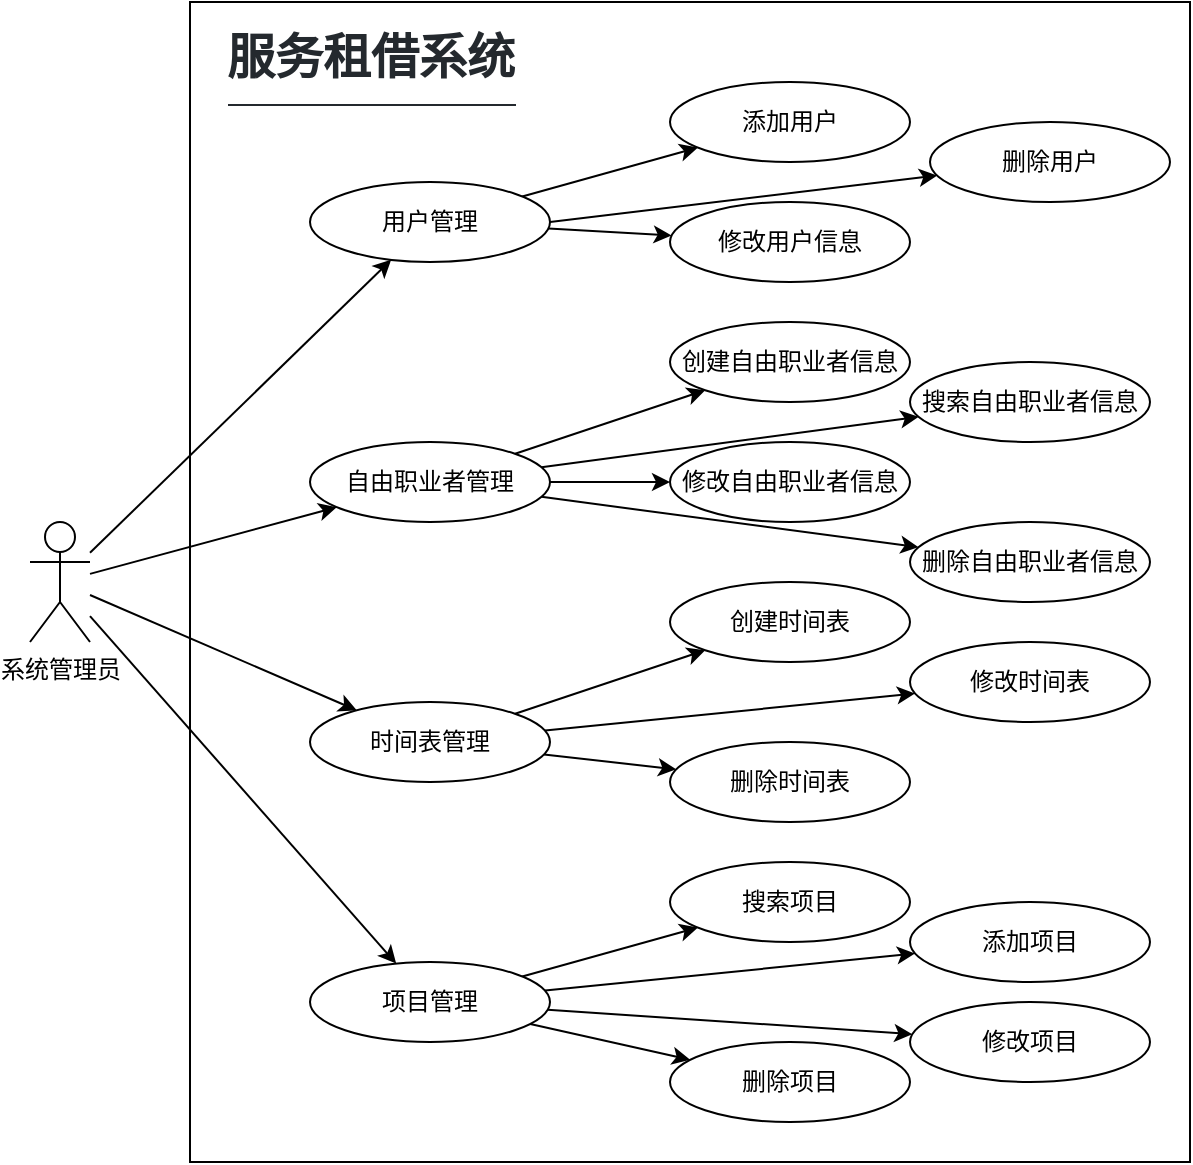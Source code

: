 <mxfile version="14.5.1" type="device"><diagram id="1xBqRx87FY6eesFkqxoe" name="第 1 页"><mxGraphModel dx="1038" dy="1776" grid="1" gridSize="10" guides="1" tooltips="1" connect="1" arrows="1" fold="1" page="1" pageScale="1" pageWidth="827" pageHeight="1169" math="0" shadow="0"><root><mxCell id="0"/><mxCell id="1" parent="0"/><mxCell id="eQxCzeJJ0ppAsiNiL5WZ-15" value="" style="edgeStyle=none;rounded=0;orthogonalLoop=1;jettySize=auto;html=1;" edge="1" parent="1" source="eQxCzeJJ0ppAsiNiL5WZ-1" target="eQxCzeJJ0ppAsiNiL5WZ-10"><mxGeometry relative="1" as="geometry"/></mxCell><mxCell id="eQxCzeJJ0ppAsiNiL5WZ-16" value="" style="edgeStyle=none;rounded=0;orthogonalLoop=1;jettySize=auto;html=1;" edge="1" parent="1" source="eQxCzeJJ0ppAsiNiL5WZ-1" target="eQxCzeJJ0ppAsiNiL5WZ-9"><mxGeometry relative="1" as="geometry"/></mxCell><mxCell id="eQxCzeJJ0ppAsiNiL5WZ-17" value="" style="edgeStyle=none;rounded=0;orthogonalLoop=1;jettySize=auto;html=1;" edge="1" parent="1" source="eQxCzeJJ0ppAsiNiL5WZ-1" target="eQxCzeJJ0ppAsiNiL5WZ-4"><mxGeometry relative="1" as="geometry"/></mxCell><mxCell id="eQxCzeJJ0ppAsiNiL5WZ-18" value="" style="edgeStyle=none;rounded=0;orthogonalLoop=1;jettySize=auto;html=1;" edge="1" parent="1" source="eQxCzeJJ0ppAsiNiL5WZ-1" target="eQxCzeJJ0ppAsiNiL5WZ-11"><mxGeometry relative="1" as="geometry"/></mxCell><mxCell id="eQxCzeJJ0ppAsiNiL5WZ-1" value="系统管理员" style="shape=umlActor;verticalLabelPosition=bottom;verticalAlign=top;html=1;outlineConnect=0;" vertex="1" parent="1"><mxGeometry x="120" y="220" width="30" height="60" as="geometry"/></mxCell><mxCell id="eQxCzeJJ0ppAsiNiL5WZ-22" style="edgeStyle=none;rounded=0;orthogonalLoop=1;jettySize=auto;html=1;exitX=1;exitY=0.5;exitDx=0;exitDy=0;" edge="1" parent="1" source="eQxCzeJJ0ppAsiNiL5WZ-4" target="eQxCzeJJ0ppAsiNiL5WZ-20"><mxGeometry relative="1" as="geometry"/></mxCell><mxCell id="eQxCzeJJ0ppAsiNiL5WZ-23" style="edgeStyle=none;rounded=0;orthogonalLoop=1;jettySize=auto;html=1;" edge="1" parent="1" source="eQxCzeJJ0ppAsiNiL5WZ-4" target="eQxCzeJJ0ppAsiNiL5WZ-19"><mxGeometry relative="1" as="geometry"/></mxCell><mxCell id="eQxCzeJJ0ppAsiNiL5WZ-24" style="edgeStyle=none;rounded=0;orthogonalLoop=1;jettySize=auto;html=1;" edge="1" parent="1" source="eQxCzeJJ0ppAsiNiL5WZ-4" target="eQxCzeJJ0ppAsiNiL5WZ-21"><mxGeometry relative="1" as="geometry"/></mxCell><mxCell id="eQxCzeJJ0ppAsiNiL5WZ-4" value="用户管理" style="ellipse;whiteSpace=wrap;html=1;" vertex="1" parent="1"><mxGeometry x="260" y="50" width="120" height="40" as="geometry"/></mxCell><mxCell id="eQxCzeJJ0ppAsiNiL5WZ-26" style="edgeStyle=none;rounded=0;orthogonalLoop=1;jettySize=auto;html=1;" edge="1" parent="1" source="eQxCzeJJ0ppAsiNiL5WZ-9" target="eQxCzeJJ0ppAsiNiL5WZ-25"><mxGeometry relative="1" as="geometry"/></mxCell><mxCell id="eQxCzeJJ0ppAsiNiL5WZ-28" style="edgeStyle=none;rounded=0;orthogonalLoop=1;jettySize=auto;html=1;" edge="1" parent="1" source="eQxCzeJJ0ppAsiNiL5WZ-9" target="eQxCzeJJ0ppAsiNiL5WZ-27"><mxGeometry relative="1" as="geometry"/></mxCell><mxCell id="eQxCzeJJ0ppAsiNiL5WZ-30" style="edgeStyle=none;rounded=0;orthogonalLoop=1;jettySize=auto;html=1;" edge="1" parent="1" source="eQxCzeJJ0ppAsiNiL5WZ-9" target="eQxCzeJJ0ppAsiNiL5WZ-29"><mxGeometry relative="1" as="geometry"/></mxCell><mxCell id="eQxCzeJJ0ppAsiNiL5WZ-33" style="edgeStyle=none;rounded=0;orthogonalLoop=1;jettySize=auto;html=1;" edge="1" parent="1" source="eQxCzeJJ0ppAsiNiL5WZ-9" target="eQxCzeJJ0ppAsiNiL5WZ-32"><mxGeometry relative="1" as="geometry"/></mxCell><mxCell id="eQxCzeJJ0ppAsiNiL5WZ-9" value="自由职业者管理" style="ellipse;whiteSpace=wrap;html=1;" vertex="1" parent="1"><mxGeometry x="260" y="180" width="120" height="40" as="geometry"/></mxCell><mxCell id="eQxCzeJJ0ppAsiNiL5WZ-36" style="edgeStyle=none;rounded=0;orthogonalLoop=1;jettySize=auto;html=1;" edge="1" parent="1" source="eQxCzeJJ0ppAsiNiL5WZ-10" target="eQxCzeJJ0ppAsiNiL5WZ-31"><mxGeometry relative="1" as="geometry"/></mxCell><mxCell id="eQxCzeJJ0ppAsiNiL5WZ-37" style="edgeStyle=none;rounded=0;orthogonalLoop=1;jettySize=auto;html=1;" edge="1" parent="1" source="eQxCzeJJ0ppAsiNiL5WZ-10" target="eQxCzeJJ0ppAsiNiL5WZ-34"><mxGeometry relative="1" as="geometry"/></mxCell><mxCell id="eQxCzeJJ0ppAsiNiL5WZ-38" style="edgeStyle=none;rounded=0;orthogonalLoop=1;jettySize=auto;html=1;" edge="1" parent="1" source="eQxCzeJJ0ppAsiNiL5WZ-10" target="eQxCzeJJ0ppAsiNiL5WZ-35"><mxGeometry relative="1" as="geometry"/></mxCell><mxCell id="eQxCzeJJ0ppAsiNiL5WZ-10" value="时间表管理" style="ellipse;whiteSpace=wrap;html=1;" vertex="1" parent="1"><mxGeometry x="260" y="310" width="120" height="40" as="geometry"/></mxCell><mxCell id="eQxCzeJJ0ppAsiNiL5WZ-41" style="edgeStyle=none;rounded=0;orthogonalLoop=1;jettySize=auto;html=1;" edge="1" parent="1" source="eQxCzeJJ0ppAsiNiL5WZ-11" target="eQxCzeJJ0ppAsiNiL5WZ-39"><mxGeometry relative="1" as="geometry"/></mxCell><mxCell id="eQxCzeJJ0ppAsiNiL5WZ-42" style="edgeStyle=none;rounded=0;orthogonalLoop=1;jettySize=auto;html=1;" edge="1" parent="1" source="eQxCzeJJ0ppAsiNiL5WZ-11" target="eQxCzeJJ0ppAsiNiL5WZ-40"><mxGeometry relative="1" as="geometry"/></mxCell><mxCell id="eQxCzeJJ0ppAsiNiL5WZ-45" style="edgeStyle=none;rounded=0;orthogonalLoop=1;jettySize=auto;html=1;" edge="1" parent="1" source="eQxCzeJJ0ppAsiNiL5WZ-11" target="eQxCzeJJ0ppAsiNiL5WZ-43"><mxGeometry relative="1" as="geometry"/></mxCell><mxCell id="eQxCzeJJ0ppAsiNiL5WZ-47" style="edgeStyle=none;rounded=0;orthogonalLoop=1;jettySize=auto;html=1;" edge="1" parent="1" source="eQxCzeJJ0ppAsiNiL5WZ-11" target="eQxCzeJJ0ppAsiNiL5WZ-46"><mxGeometry relative="1" as="geometry"/></mxCell><mxCell id="eQxCzeJJ0ppAsiNiL5WZ-11" value="项目管理" style="ellipse;whiteSpace=wrap;html=1;" vertex="1" parent="1"><mxGeometry x="260" y="440" width="120" height="40" as="geometry"/></mxCell><mxCell id="eQxCzeJJ0ppAsiNiL5WZ-19" value="添加用户" style="ellipse;whiteSpace=wrap;html=1;" vertex="1" parent="1"><mxGeometry x="440" width="120" height="40" as="geometry"/></mxCell><mxCell id="eQxCzeJJ0ppAsiNiL5WZ-20" value="删除用户" style="ellipse;whiteSpace=wrap;html=1;" vertex="1" parent="1"><mxGeometry x="570" y="20" width="120" height="40" as="geometry"/></mxCell><mxCell id="eQxCzeJJ0ppAsiNiL5WZ-21" value="修改用户信息" style="ellipse;whiteSpace=wrap;html=1;" vertex="1" parent="1"><mxGeometry x="440" y="60" width="120" height="40" as="geometry"/></mxCell><mxCell id="eQxCzeJJ0ppAsiNiL5WZ-25" value="搜索自由职业者信息" style="ellipse;whiteSpace=wrap;html=1;" vertex="1" parent="1"><mxGeometry x="560" y="140" width="120" height="40" as="geometry"/></mxCell><mxCell id="eQxCzeJJ0ppAsiNiL5WZ-27" value="修改自由职业者信息" style="ellipse;whiteSpace=wrap;html=1;" vertex="1" parent="1"><mxGeometry x="440" y="180" width="120" height="40" as="geometry"/></mxCell><mxCell id="eQxCzeJJ0ppAsiNiL5WZ-29" value="创建自由职业者信息" style="ellipse;whiteSpace=wrap;html=1;" vertex="1" parent="1"><mxGeometry x="440" y="120" width="120" height="40" as="geometry"/></mxCell><mxCell id="eQxCzeJJ0ppAsiNiL5WZ-31" value="创建时间表" style="ellipse;whiteSpace=wrap;html=1;" vertex="1" parent="1"><mxGeometry x="440" y="250" width="120" height="40" as="geometry"/></mxCell><mxCell id="eQxCzeJJ0ppAsiNiL5WZ-32" value="删除自由职业者信息" style="ellipse;whiteSpace=wrap;html=1;" vertex="1" parent="1"><mxGeometry x="560" y="220" width="120" height="40" as="geometry"/></mxCell><mxCell id="eQxCzeJJ0ppAsiNiL5WZ-34" value="修改时间表" style="ellipse;whiteSpace=wrap;html=1;" vertex="1" parent="1"><mxGeometry x="560" y="280" width="120" height="40" as="geometry"/></mxCell><mxCell id="eQxCzeJJ0ppAsiNiL5WZ-35" value="删除时间表" style="ellipse;whiteSpace=wrap;html=1;" vertex="1" parent="1"><mxGeometry x="440" y="330" width="120" height="40" as="geometry"/></mxCell><mxCell id="eQxCzeJJ0ppAsiNiL5WZ-39" value="搜索项目" style="ellipse;whiteSpace=wrap;html=1;" vertex="1" parent="1"><mxGeometry x="440" y="390" width="120" height="40" as="geometry"/></mxCell><mxCell id="eQxCzeJJ0ppAsiNiL5WZ-40" value="添加项目" style="ellipse;whiteSpace=wrap;html=1;" vertex="1" parent="1"><mxGeometry x="560" y="410" width="120" height="40" as="geometry"/></mxCell><mxCell id="eQxCzeJJ0ppAsiNiL5WZ-43" value="修改项目" style="ellipse;whiteSpace=wrap;html=1;" vertex="1" parent="1"><mxGeometry x="560" y="460" width="120" height="40" as="geometry"/></mxCell><mxCell id="eQxCzeJJ0ppAsiNiL5WZ-46" value="删除项目" style="ellipse;whiteSpace=wrap;html=1;" vertex="1" parent="1"><mxGeometry x="440" y="480" width="120" height="40" as="geometry"/></mxCell><mxCell id="eQxCzeJJ0ppAsiNiL5WZ-52" value="" style="rounded=0;whiteSpace=wrap;html=1;fillColor=none;" vertex="1" parent="1"><mxGeometry x="200" y="-40" width="500" height="580" as="geometry"/></mxCell><mxCell id="eQxCzeJJ0ppAsiNiL5WZ-54" value="&lt;h1 style=&quot;box-sizing: border-box ; margin-right: 0px ; margin-bottom: 16px ; margin-left: 0px ; line-height: 1.25 ; padding-bottom: 0.3em ; border-bottom: 1px solid ; color: rgb(36 , 41 , 46) ; font-family: , &amp;#34;blinkmacsystemfont&amp;#34; , &amp;#34;segoe ui&amp;#34; , &amp;#34;helvetica&amp;#34; , &amp;#34;arial&amp;#34; , sans-serif , &amp;#34;apple color emoji&amp;#34; , &amp;#34;segoe ui emoji&amp;#34; ; background-color: rgb(255 , 255 , 255) ; margin-top: 0px&quot;&gt;服务租借系统&lt;/h1&gt;" style="text;html=1;align=center;verticalAlign=middle;resizable=0;points=[];autosize=1;" vertex="1" parent="1"><mxGeometry x="210" y="-30" width="160" height="60" as="geometry"/></mxCell></root></mxGraphModel></diagram></mxfile>